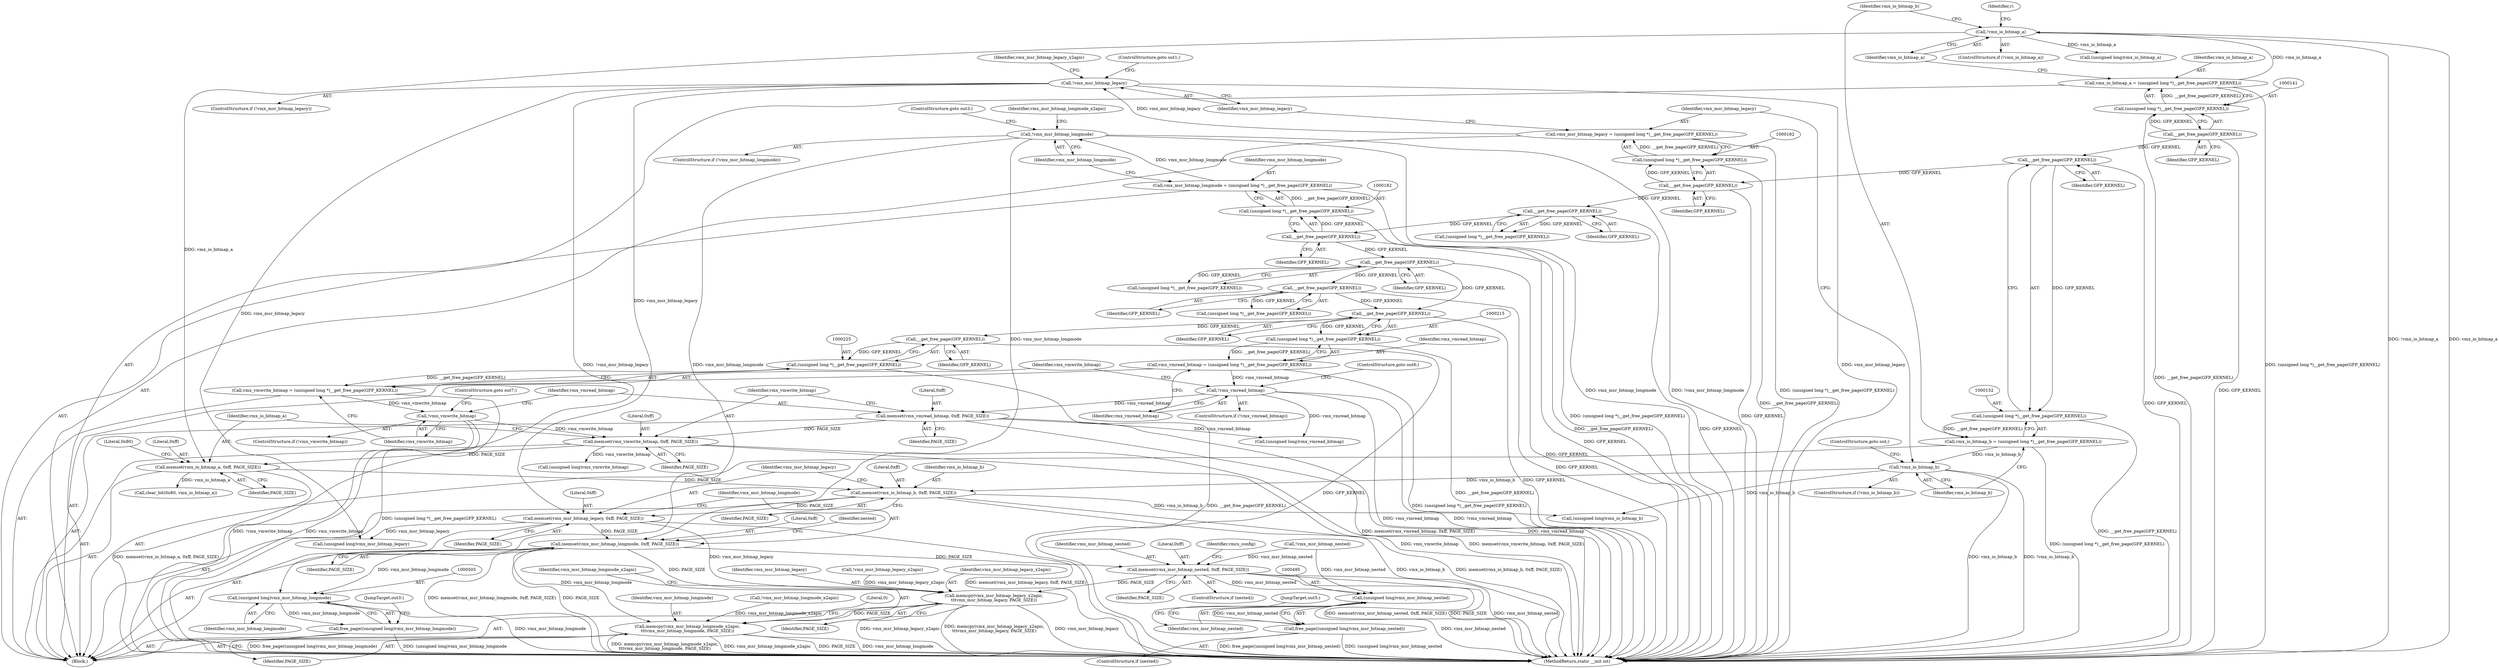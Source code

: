 digraph "0_linux_3ce424e45411cf5a13105e0386b6ecf6eeb4f66f@API" {
"1000255" [label="(Call,memset(vmx_msr_bitmap_longmode, 0xff, PAGE_SIZE))"];
"1000186" [label="(Call,!vmx_msr_bitmap_longmode)"];
"1000179" [label="(Call,vmx_msr_bitmap_longmode = (unsigned long *)__get_free_page(GFP_KERNEL))"];
"1000181" [label="(Call,(unsigned long *)__get_free_page(GFP_KERNEL))"];
"1000183" [label="(Call,__get_free_page(GFP_KERNEL))"];
"1000173" [label="(Call,__get_free_page(GFP_KERNEL))"];
"1000163" [label="(Call,__get_free_page(GFP_KERNEL))"];
"1000153" [label="(Call,__get_free_page(GFP_KERNEL))"];
"1000142" [label="(Call,__get_free_page(GFP_KERNEL))"];
"1000251" [label="(Call,memset(vmx_msr_bitmap_legacy, 0xff, PAGE_SIZE))"];
"1000166" [label="(Call,!vmx_msr_bitmap_legacy)"];
"1000159" [label="(Call,vmx_msr_bitmap_legacy = (unsigned long *)__get_free_page(GFP_KERNEL))"];
"1000161" [label="(Call,(unsigned long *)__get_free_page(GFP_KERNEL))"];
"1000247" [label="(Call,memset(vmx_io_bitmap_b, 0xff, PAGE_SIZE))"];
"1000156" [label="(Call,!vmx_io_bitmap_b)"];
"1000149" [label="(Call,vmx_io_bitmap_b = (unsigned long *)__get_free_page(GFP_KERNEL))"];
"1000151" [label="(Call,(unsigned long *)__get_free_page(GFP_KERNEL))"];
"1000240" [label="(Call,memset(vmx_io_bitmap_a, 0xff, PAGE_SIZE))"];
"1000145" [label="(Call,!vmx_io_bitmap_a)"];
"1000138" [label="(Call,vmx_io_bitmap_a = (unsigned long *)__get_free_page(GFP_KERNEL))"];
"1000140" [label="(Call,(unsigned long *)__get_free_page(GFP_KERNEL))"];
"1000236" [label="(Call,memset(vmx_vmwrite_bitmap, 0xff, PAGE_SIZE))"];
"1000229" [label="(Call,!vmx_vmwrite_bitmap)"];
"1000222" [label="(Call,vmx_vmwrite_bitmap = (unsigned long *)__get_free_page(GFP_KERNEL))"];
"1000224" [label="(Call,(unsigned long *)__get_free_page(GFP_KERNEL))"];
"1000226" [label="(Call,__get_free_page(GFP_KERNEL))"];
"1000216" [label="(Call,__get_free_page(GFP_KERNEL))"];
"1000193" [label="(Call,__get_free_page(GFP_KERNEL))"];
"1000206" [label="(Call,__get_free_page(GFP_KERNEL))"];
"1000232" [label="(Call,memset(vmx_vmread_bitmap, 0xff, PAGE_SIZE))"];
"1000219" [label="(Call,!vmx_vmread_bitmap)"];
"1000212" [label="(Call,vmx_vmread_bitmap = (unsigned long *)__get_free_page(GFP_KERNEL))"];
"1000214" [label="(Call,(unsigned long *)__get_free_page(GFP_KERNEL))"];
"1000261" [label="(Call,memset(vmx_msr_bitmap_nested, 0xff, PAGE_SIZE))"];
"1000398" [label="(Call,memcpy(vmx_msr_bitmap_legacy_x2apic,\n\t\t\tvmx_msr_bitmap_legacy, PAGE_SIZE))"];
"1000402" [label="(Call,memcpy(vmx_msr_bitmap_longmode_x2apic,\n\t\t\tvmx_msr_bitmap_longmode, PAGE_SIZE))"];
"1000494" [label="(Call,(unsigned long)vmx_msr_bitmap_nested)"];
"1000493" [label="(Call,free_page((unsigned long)vmx_msr_bitmap_nested))"];
"1000504" [label="(Call,(unsigned long)vmx_msr_bitmap_longmode)"];
"1000503" [label="(Call,free_page((unsigned long)vmx_msr_bitmap_longmode))"];
"1000222" [label="(Call,vmx_vmwrite_bitmap = (unsigned long *)__get_free_page(GFP_KERNEL))"];
"1000188" [label="(ControlStructure,goto out3;)"];
"1000240" [label="(Call,memset(vmx_io_bitmap_a, 0xff, PAGE_SIZE))"];
"1000183" [label="(Call,__get_free_page(GFP_KERNEL))"];
"1000262" [label="(Identifier,vmx_msr_bitmap_nested)"];
"1000219" [label="(Call,!vmx_vmread_bitmap)"];
"1000519" [label="(Call,(unsigned long)vmx_io_bitmap_b)"];
"1000186" [label="(Call,!vmx_msr_bitmap_longmode)"];
"1000194" [label="(Identifier,GFP_KERNEL)"];
"1000235" [label="(Identifier,PAGE_SIZE)"];
"1000257" [label="(Literal,0xff)"];
"1000231" [label="(ControlStructure,goto out7;)"];
"1000506" [label="(Identifier,vmx_msr_bitmap_longmode)"];
"1000166" [label="(Call,!vmx_msr_bitmap_legacy)"];
"1000529" [label="(MethodReturn,static __init int)"];
"1000140" [label="(Call,(unsigned long *)__get_free_page(GFP_KERNEL))"];
"1000227" [label="(Identifier,GFP_KERNEL)"];
"1000256" [label="(Identifier,vmx_msr_bitmap_longmode)"];
"1000143" [label="(Identifier,GFP_KERNEL)"];
"1000230" [label="(Identifier,vmx_vmwrite_bitmap)"];
"1000407" [label="(Literal,0)"];
"1000250" [label="(Identifier,PAGE_SIZE)"];
"1000232" [label="(Call,memset(vmx_vmread_bitmap, 0xff, PAGE_SIZE))"];
"1000514" [label="(Call,(unsigned long)vmx_msr_bitmap_legacy)"];
"1000258" [label="(Identifier,PAGE_SIZE)"];
"1000180" [label="(Identifier,vmx_msr_bitmap_longmode)"];
"1000263" [label="(Literal,0xff)"];
"1000241" [label="(Identifier,vmx_io_bitmap_a)"];
"1000239" [label="(Identifier,PAGE_SIZE)"];
"1000269" [label="(Identifier,vmcs_config)"];
"1000151" [label="(Call,(unsigned long *)__get_free_page(GFP_KERNEL))"];
"1000255" [label="(Call,memset(vmx_msr_bitmap_longmode, 0xff, PAGE_SIZE))"];
"1000404" [label="(Identifier,vmx_msr_bitmap_longmode)"];
"1000493" [label="(Call,free_page((unsigned long)vmx_msr_bitmap_nested))"];
"1000181" [label="(Call,(unsigned long *)__get_free_page(GFP_KERNEL))"];
"1000223" [label="(Identifier,vmx_vmwrite_bitmap)"];
"1000185" [label="(ControlStructure,if (!vmx_msr_bitmap_longmode))"];
"1000249" [label="(Literal,0xff)"];
"1000111" [label="(Block,)"];
"1000217" [label="(Identifier,GFP_KERNEL)"];
"1000204" [label="(Call,(unsigned long *)__get_free_page(GFP_KERNEL))"];
"1000497" [label="(JumpTarget,out5:)"];
"1000165" [label="(ControlStructure,if (!vmx_msr_bitmap_legacy))"];
"1000504" [label="(Call,(unsigned long)vmx_msr_bitmap_longmode)"];
"1000171" [label="(Call,(unsigned long *)__get_free_page(GFP_KERNEL))"];
"1000164" [label="(Identifier,GFP_KERNEL)"];
"1000163" [label="(Call,__get_free_page(GFP_KERNEL))"];
"1000243" [label="(Identifier,PAGE_SIZE)"];
"1000216" [label="(Call,__get_free_page(GFP_KERNEL))"];
"1000242" [label="(Literal,0xff)"];
"1000149" [label="(Call,vmx_io_bitmap_b = (unsigned long *)__get_free_page(GFP_KERNEL))"];
"1000399" [label="(Identifier,vmx_msr_bitmap_legacy_x2apic)"];
"1000244" [label="(Call,clear_bit(0x80, vmx_io_bitmap_a))"];
"1000233" [label="(Identifier,vmx_vmread_bitmap)"];
"1000168" [label="(ControlStructure,goto out1;)"];
"1000402" [label="(Call,memcpy(vmx_msr_bitmap_longmode_x2apic,\n\t\t\tvmx_msr_bitmap_longmode, PAGE_SIZE))"];
"1000238" [label="(Literal,0xff)"];
"1000401" [label="(Identifier,PAGE_SIZE)"];
"1000487" [label="(Call,(unsigned long)vmx_vmread_bitmap)"];
"1000398" [label="(Call,memcpy(vmx_msr_bitmap_legacy_x2apic,\n\t\t\tvmx_msr_bitmap_legacy, PAGE_SIZE))"];
"1000190" [label="(Identifier,vmx_msr_bitmap_longmode_x2apic)"];
"1000254" [label="(Identifier,PAGE_SIZE)"];
"1000170" [label="(Identifier,vmx_msr_bitmap_legacy_x2apic)"];
"1000248" [label="(Identifier,vmx_io_bitmap_b)"];
"1000400" [label="(Identifier,vmx_msr_bitmap_legacy)"];
"1000174" [label="(Identifier,GFP_KERNEL)"];
"1000158" [label="(ControlStructure,goto out;)"];
"1000144" [label="(ControlStructure,if (!vmx_io_bitmap_a))"];
"1000482" [label="(Call,(unsigned long)vmx_vmwrite_bitmap)"];
"1000193" [label="(Call,__get_free_page(GFP_KERNEL))"];
"1000138" [label="(Call,vmx_io_bitmap_a = (unsigned long *)__get_free_page(GFP_KERNEL))"];
"1000142" [label="(Call,__get_free_page(GFP_KERNEL))"];
"1000261" [label="(Call,memset(vmx_msr_bitmap_nested, 0xff, PAGE_SIZE))"];
"1000251" [label="(Call,memset(vmx_msr_bitmap_legacy, 0xff, PAGE_SIZE))"];
"1000226" [label="(Call,__get_free_page(GFP_KERNEL))"];
"1000496" [label="(Identifier,vmx_msr_bitmap_nested)"];
"1000206" [label="(Call,__get_free_page(GFP_KERNEL))"];
"1000176" [label="(Call,!vmx_msr_bitmap_legacy_x2apic)"];
"1000236" [label="(Call,memset(vmx_vmwrite_bitmap, 0xff, PAGE_SIZE))"];
"1000264" [label="(Identifier,PAGE_SIZE)"];
"1000161" [label="(Call,(unsigned long *)__get_free_page(GFP_KERNEL))"];
"1000507" [label="(JumpTarget,out3:)"];
"1000150" [label="(Identifier,vmx_io_bitmap_b)"];
"1000139" [label="(Identifier,vmx_io_bitmap_a)"];
"1000253" [label="(Literal,0xff)"];
"1000167" [label="(Identifier,vmx_msr_bitmap_legacy)"];
"1000145" [label="(Call,!vmx_io_bitmap_a)"];
"1000220" [label="(Identifier,vmx_vmread_bitmap)"];
"1000245" [label="(Literal,0x80)"];
"1000153" [label="(Call,__get_free_page(GFP_KERNEL))"];
"1000209" [label="(Call,!vmx_msr_bitmap_nested)"];
"1000157" [label="(Identifier,vmx_io_bitmap_b)"];
"1000491" [label="(ControlStructure,if (nested))"];
"1000234" [label="(Literal,0xff)"];
"1000155" [label="(ControlStructure,if (!vmx_io_bitmap_b))"];
"1000252" [label="(Identifier,vmx_msr_bitmap_legacy)"];
"1000187" [label="(Identifier,vmx_msr_bitmap_longmode)"];
"1000148" [label="(Identifier,r)"];
"1000212" [label="(Call,vmx_vmread_bitmap = (unsigned long *)__get_free_page(GFP_KERNEL))"];
"1000159" [label="(Call,vmx_msr_bitmap_legacy = (unsigned long *)__get_free_page(GFP_KERNEL))"];
"1000184" [label="(Identifier,GFP_KERNEL)"];
"1000524" [label="(Call,(unsigned long)vmx_io_bitmap_a)"];
"1000218" [label="(ControlStructure,if (!vmx_vmread_bitmap))"];
"1000207" [label="(Identifier,GFP_KERNEL)"];
"1000214" [label="(Call,(unsigned long *)__get_free_page(GFP_KERNEL))"];
"1000221" [label="(ControlStructure,goto out6;)"];
"1000403" [label="(Identifier,vmx_msr_bitmap_longmode_x2apic)"];
"1000229" [label="(Call,!vmx_vmwrite_bitmap)"];
"1000237" [label="(Identifier,vmx_vmwrite_bitmap)"];
"1000228" [label="(ControlStructure,if (!vmx_vmwrite_bitmap))"];
"1000196" [label="(Call,!vmx_msr_bitmap_longmode_x2apic)"];
"1000503" [label="(Call,free_page((unsigned long)vmx_msr_bitmap_longmode))"];
"1000405" [label="(Identifier,PAGE_SIZE)"];
"1000247" [label="(Call,memset(vmx_io_bitmap_b, 0xff, PAGE_SIZE))"];
"1000173" [label="(Call,__get_free_page(GFP_KERNEL))"];
"1000259" [label="(ControlStructure,if (nested))"];
"1000156" [label="(Call,!vmx_io_bitmap_b)"];
"1000224" [label="(Call,(unsigned long *)__get_free_page(GFP_KERNEL))"];
"1000191" [label="(Call,(unsigned long *)__get_free_page(GFP_KERNEL))"];
"1000179" [label="(Call,vmx_msr_bitmap_longmode = (unsigned long *)__get_free_page(GFP_KERNEL))"];
"1000494" [label="(Call,(unsigned long)vmx_msr_bitmap_nested)"];
"1000160" [label="(Identifier,vmx_msr_bitmap_legacy)"];
"1000146" [label="(Identifier,vmx_io_bitmap_a)"];
"1000260" [label="(Identifier,nested)"];
"1000213" [label="(Identifier,vmx_vmread_bitmap)"];
"1000154" [label="(Identifier,GFP_KERNEL)"];
"1000255" -> "1000111"  [label="AST: "];
"1000255" -> "1000258"  [label="CFG: "];
"1000256" -> "1000255"  [label="AST: "];
"1000257" -> "1000255"  [label="AST: "];
"1000258" -> "1000255"  [label="AST: "];
"1000260" -> "1000255"  [label="CFG: "];
"1000255" -> "1000529"  [label="DDG: memset(vmx_msr_bitmap_longmode, 0xff, PAGE_SIZE)"];
"1000255" -> "1000529"  [label="DDG: PAGE_SIZE"];
"1000186" -> "1000255"  [label="DDG: vmx_msr_bitmap_longmode"];
"1000251" -> "1000255"  [label="DDG: PAGE_SIZE"];
"1000255" -> "1000261"  [label="DDG: PAGE_SIZE"];
"1000255" -> "1000398"  [label="DDG: PAGE_SIZE"];
"1000255" -> "1000402"  [label="DDG: vmx_msr_bitmap_longmode"];
"1000255" -> "1000504"  [label="DDG: vmx_msr_bitmap_longmode"];
"1000186" -> "1000185"  [label="AST: "];
"1000186" -> "1000187"  [label="CFG: "];
"1000187" -> "1000186"  [label="AST: "];
"1000188" -> "1000186"  [label="CFG: "];
"1000190" -> "1000186"  [label="CFG: "];
"1000186" -> "1000529"  [label="DDG: !vmx_msr_bitmap_longmode"];
"1000186" -> "1000529"  [label="DDG: vmx_msr_bitmap_longmode"];
"1000179" -> "1000186"  [label="DDG: vmx_msr_bitmap_longmode"];
"1000186" -> "1000504"  [label="DDG: vmx_msr_bitmap_longmode"];
"1000179" -> "1000111"  [label="AST: "];
"1000179" -> "1000181"  [label="CFG: "];
"1000180" -> "1000179"  [label="AST: "];
"1000181" -> "1000179"  [label="AST: "];
"1000187" -> "1000179"  [label="CFG: "];
"1000179" -> "1000529"  [label="DDG: (unsigned long *)__get_free_page(GFP_KERNEL)"];
"1000181" -> "1000179"  [label="DDG: __get_free_page(GFP_KERNEL)"];
"1000181" -> "1000183"  [label="CFG: "];
"1000182" -> "1000181"  [label="AST: "];
"1000183" -> "1000181"  [label="AST: "];
"1000181" -> "1000529"  [label="DDG: __get_free_page(GFP_KERNEL)"];
"1000183" -> "1000181"  [label="DDG: GFP_KERNEL"];
"1000183" -> "1000184"  [label="CFG: "];
"1000184" -> "1000183"  [label="AST: "];
"1000183" -> "1000529"  [label="DDG: GFP_KERNEL"];
"1000173" -> "1000183"  [label="DDG: GFP_KERNEL"];
"1000183" -> "1000193"  [label="DDG: GFP_KERNEL"];
"1000173" -> "1000171"  [label="AST: "];
"1000173" -> "1000174"  [label="CFG: "];
"1000174" -> "1000173"  [label="AST: "];
"1000171" -> "1000173"  [label="CFG: "];
"1000173" -> "1000529"  [label="DDG: GFP_KERNEL"];
"1000173" -> "1000171"  [label="DDG: GFP_KERNEL"];
"1000163" -> "1000173"  [label="DDG: GFP_KERNEL"];
"1000163" -> "1000161"  [label="AST: "];
"1000163" -> "1000164"  [label="CFG: "];
"1000164" -> "1000163"  [label="AST: "];
"1000161" -> "1000163"  [label="CFG: "];
"1000163" -> "1000529"  [label="DDG: GFP_KERNEL"];
"1000163" -> "1000161"  [label="DDG: GFP_KERNEL"];
"1000153" -> "1000163"  [label="DDG: GFP_KERNEL"];
"1000153" -> "1000151"  [label="AST: "];
"1000153" -> "1000154"  [label="CFG: "];
"1000154" -> "1000153"  [label="AST: "];
"1000151" -> "1000153"  [label="CFG: "];
"1000153" -> "1000529"  [label="DDG: GFP_KERNEL"];
"1000153" -> "1000151"  [label="DDG: GFP_KERNEL"];
"1000142" -> "1000153"  [label="DDG: GFP_KERNEL"];
"1000142" -> "1000140"  [label="AST: "];
"1000142" -> "1000143"  [label="CFG: "];
"1000143" -> "1000142"  [label="AST: "];
"1000140" -> "1000142"  [label="CFG: "];
"1000142" -> "1000529"  [label="DDG: GFP_KERNEL"];
"1000142" -> "1000140"  [label="DDG: GFP_KERNEL"];
"1000251" -> "1000111"  [label="AST: "];
"1000251" -> "1000254"  [label="CFG: "];
"1000252" -> "1000251"  [label="AST: "];
"1000253" -> "1000251"  [label="AST: "];
"1000254" -> "1000251"  [label="AST: "];
"1000256" -> "1000251"  [label="CFG: "];
"1000251" -> "1000529"  [label="DDG: memset(vmx_msr_bitmap_legacy, 0xff, PAGE_SIZE)"];
"1000166" -> "1000251"  [label="DDG: vmx_msr_bitmap_legacy"];
"1000247" -> "1000251"  [label="DDG: PAGE_SIZE"];
"1000251" -> "1000398"  [label="DDG: vmx_msr_bitmap_legacy"];
"1000251" -> "1000514"  [label="DDG: vmx_msr_bitmap_legacy"];
"1000166" -> "1000165"  [label="AST: "];
"1000166" -> "1000167"  [label="CFG: "];
"1000167" -> "1000166"  [label="AST: "];
"1000168" -> "1000166"  [label="CFG: "];
"1000170" -> "1000166"  [label="CFG: "];
"1000166" -> "1000529"  [label="DDG: !vmx_msr_bitmap_legacy"];
"1000166" -> "1000529"  [label="DDG: vmx_msr_bitmap_legacy"];
"1000159" -> "1000166"  [label="DDG: vmx_msr_bitmap_legacy"];
"1000166" -> "1000514"  [label="DDG: vmx_msr_bitmap_legacy"];
"1000159" -> "1000111"  [label="AST: "];
"1000159" -> "1000161"  [label="CFG: "];
"1000160" -> "1000159"  [label="AST: "];
"1000161" -> "1000159"  [label="AST: "];
"1000167" -> "1000159"  [label="CFG: "];
"1000159" -> "1000529"  [label="DDG: (unsigned long *)__get_free_page(GFP_KERNEL)"];
"1000161" -> "1000159"  [label="DDG: __get_free_page(GFP_KERNEL)"];
"1000162" -> "1000161"  [label="AST: "];
"1000161" -> "1000529"  [label="DDG: __get_free_page(GFP_KERNEL)"];
"1000247" -> "1000111"  [label="AST: "];
"1000247" -> "1000250"  [label="CFG: "];
"1000248" -> "1000247"  [label="AST: "];
"1000249" -> "1000247"  [label="AST: "];
"1000250" -> "1000247"  [label="AST: "];
"1000252" -> "1000247"  [label="CFG: "];
"1000247" -> "1000529"  [label="DDG: vmx_io_bitmap_b"];
"1000247" -> "1000529"  [label="DDG: memset(vmx_io_bitmap_b, 0xff, PAGE_SIZE)"];
"1000156" -> "1000247"  [label="DDG: vmx_io_bitmap_b"];
"1000240" -> "1000247"  [label="DDG: PAGE_SIZE"];
"1000247" -> "1000519"  [label="DDG: vmx_io_bitmap_b"];
"1000156" -> "1000155"  [label="AST: "];
"1000156" -> "1000157"  [label="CFG: "];
"1000157" -> "1000156"  [label="AST: "];
"1000158" -> "1000156"  [label="CFG: "];
"1000160" -> "1000156"  [label="CFG: "];
"1000156" -> "1000529"  [label="DDG: vmx_io_bitmap_b"];
"1000156" -> "1000529"  [label="DDG: !vmx_io_bitmap_b"];
"1000149" -> "1000156"  [label="DDG: vmx_io_bitmap_b"];
"1000156" -> "1000519"  [label="DDG: vmx_io_bitmap_b"];
"1000149" -> "1000111"  [label="AST: "];
"1000149" -> "1000151"  [label="CFG: "];
"1000150" -> "1000149"  [label="AST: "];
"1000151" -> "1000149"  [label="AST: "];
"1000157" -> "1000149"  [label="CFG: "];
"1000149" -> "1000529"  [label="DDG: (unsigned long *)__get_free_page(GFP_KERNEL)"];
"1000151" -> "1000149"  [label="DDG: __get_free_page(GFP_KERNEL)"];
"1000152" -> "1000151"  [label="AST: "];
"1000151" -> "1000529"  [label="DDG: __get_free_page(GFP_KERNEL)"];
"1000240" -> "1000111"  [label="AST: "];
"1000240" -> "1000243"  [label="CFG: "];
"1000241" -> "1000240"  [label="AST: "];
"1000242" -> "1000240"  [label="AST: "];
"1000243" -> "1000240"  [label="AST: "];
"1000245" -> "1000240"  [label="CFG: "];
"1000240" -> "1000529"  [label="DDG: memset(vmx_io_bitmap_a, 0xff, PAGE_SIZE)"];
"1000145" -> "1000240"  [label="DDG: vmx_io_bitmap_a"];
"1000236" -> "1000240"  [label="DDG: PAGE_SIZE"];
"1000240" -> "1000244"  [label="DDG: vmx_io_bitmap_a"];
"1000145" -> "1000144"  [label="AST: "];
"1000145" -> "1000146"  [label="CFG: "];
"1000146" -> "1000145"  [label="AST: "];
"1000148" -> "1000145"  [label="CFG: "];
"1000150" -> "1000145"  [label="CFG: "];
"1000145" -> "1000529"  [label="DDG: !vmx_io_bitmap_a"];
"1000145" -> "1000529"  [label="DDG: vmx_io_bitmap_a"];
"1000138" -> "1000145"  [label="DDG: vmx_io_bitmap_a"];
"1000145" -> "1000524"  [label="DDG: vmx_io_bitmap_a"];
"1000138" -> "1000111"  [label="AST: "];
"1000138" -> "1000140"  [label="CFG: "];
"1000139" -> "1000138"  [label="AST: "];
"1000140" -> "1000138"  [label="AST: "];
"1000146" -> "1000138"  [label="CFG: "];
"1000138" -> "1000529"  [label="DDG: (unsigned long *)__get_free_page(GFP_KERNEL)"];
"1000140" -> "1000138"  [label="DDG: __get_free_page(GFP_KERNEL)"];
"1000141" -> "1000140"  [label="AST: "];
"1000140" -> "1000529"  [label="DDG: __get_free_page(GFP_KERNEL)"];
"1000236" -> "1000111"  [label="AST: "];
"1000236" -> "1000239"  [label="CFG: "];
"1000237" -> "1000236"  [label="AST: "];
"1000238" -> "1000236"  [label="AST: "];
"1000239" -> "1000236"  [label="AST: "];
"1000241" -> "1000236"  [label="CFG: "];
"1000236" -> "1000529"  [label="DDG: vmx_vmwrite_bitmap"];
"1000236" -> "1000529"  [label="DDG: memset(vmx_vmwrite_bitmap, 0xff, PAGE_SIZE)"];
"1000229" -> "1000236"  [label="DDG: vmx_vmwrite_bitmap"];
"1000232" -> "1000236"  [label="DDG: PAGE_SIZE"];
"1000236" -> "1000482"  [label="DDG: vmx_vmwrite_bitmap"];
"1000229" -> "1000228"  [label="AST: "];
"1000229" -> "1000230"  [label="CFG: "];
"1000230" -> "1000229"  [label="AST: "];
"1000231" -> "1000229"  [label="CFG: "];
"1000233" -> "1000229"  [label="CFG: "];
"1000229" -> "1000529"  [label="DDG: !vmx_vmwrite_bitmap"];
"1000229" -> "1000529"  [label="DDG: vmx_vmwrite_bitmap"];
"1000222" -> "1000229"  [label="DDG: vmx_vmwrite_bitmap"];
"1000222" -> "1000111"  [label="AST: "];
"1000222" -> "1000224"  [label="CFG: "];
"1000223" -> "1000222"  [label="AST: "];
"1000224" -> "1000222"  [label="AST: "];
"1000230" -> "1000222"  [label="CFG: "];
"1000222" -> "1000529"  [label="DDG: (unsigned long *)__get_free_page(GFP_KERNEL)"];
"1000224" -> "1000222"  [label="DDG: __get_free_page(GFP_KERNEL)"];
"1000224" -> "1000226"  [label="CFG: "];
"1000225" -> "1000224"  [label="AST: "];
"1000226" -> "1000224"  [label="AST: "];
"1000224" -> "1000529"  [label="DDG: __get_free_page(GFP_KERNEL)"];
"1000226" -> "1000224"  [label="DDG: GFP_KERNEL"];
"1000226" -> "1000227"  [label="CFG: "];
"1000227" -> "1000226"  [label="AST: "];
"1000226" -> "1000529"  [label="DDG: GFP_KERNEL"];
"1000216" -> "1000226"  [label="DDG: GFP_KERNEL"];
"1000216" -> "1000214"  [label="AST: "];
"1000216" -> "1000217"  [label="CFG: "];
"1000217" -> "1000216"  [label="AST: "];
"1000214" -> "1000216"  [label="CFG: "];
"1000216" -> "1000529"  [label="DDG: GFP_KERNEL"];
"1000216" -> "1000214"  [label="DDG: GFP_KERNEL"];
"1000193" -> "1000216"  [label="DDG: GFP_KERNEL"];
"1000206" -> "1000216"  [label="DDG: GFP_KERNEL"];
"1000193" -> "1000191"  [label="AST: "];
"1000193" -> "1000194"  [label="CFG: "];
"1000194" -> "1000193"  [label="AST: "];
"1000191" -> "1000193"  [label="CFG: "];
"1000193" -> "1000529"  [label="DDG: GFP_KERNEL"];
"1000193" -> "1000191"  [label="DDG: GFP_KERNEL"];
"1000193" -> "1000206"  [label="DDG: GFP_KERNEL"];
"1000206" -> "1000204"  [label="AST: "];
"1000206" -> "1000207"  [label="CFG: "];
"1000207" -> "1000206"  [label="AST: "];
"1000204" -> "1000206"  [label="CFG: "];
"1000206" -> "1000529"  [label="DDG: GFP_KERNEL"];
"1000206" -> "1000204"  [label="DDG: GFP_KERNEL"];
"1000232" -> "1000111"  [label="AST: "];
"1000232" -> "1000235"  [label="CFG: "];
"1000233" -> "1000232"  [label="AST: "];
"1000234" -> "1000232"  [label="AST: "];
"1000235" -> "1000232"  [label="AST: "];
"1000237" -> "1000232"  [label="CFG: "];
"1000232" -> "1000529"  [label="DDG: vmx_vmread_bitmap"];
"1000232" -> "1000529"  [label="DDG: memset(vmx_vmread_bitmap, 0xff, PAGE_SIZE)"];
"1000219" -> "1000232"  [label="DDG: vmx_vmread_bitmap"];
"1000232" -> "1000487"  [label="DDG: vmx_vmread_bitmap"];
"1000219" -> "1000218"  [label="AST: "];
"1000219" -> "1000220"  [label="CFG: "];
"1000220" -> "1000219"  [label="AST: "];
"1000221" -> "1000219"  [label="CFG: "];
"1000223" -> "1000219"  [label="CFG: "];
"1000219" -> "1000529"  [label="DDG: !vmx_vmread_bitmap"];
"1000219" -> "1000529"  [label="DDG: vmx_vmread_bitmap"];
"1000212" -> "1000219"  [label="DDG: vmx_vmread_bitmap"];
"1000219" -> "1000487"  [label="DDG: vmx_vmread_bitmap"];
"1000212" -> "1000111"  [label="AST: "];
"1000212" -> "1000214"  [label="CFG: "];
"1000213" -> "1000212"  [label="AST: "];
"1000214" -> "1000212"  [label="AST: "];
"1000220" -> "1000212"  [label="CFG: "];
"1000212" -> "1000529"  [label="DDG: (unsigned long *)__get_free_page(GFP_KERNEL)"];
"1000214" -> "1000212"  [label="DDG: __get_free_page(GFP_KERNEL)"];
"1000215" -> "1000214"  [label="AST: "];
"1000214" -> "1000529"  [label="DDG: __get_free_page(GFP_KERNEL)"];
"1000261" -> "1000259"  [label="AST: "];
"1000261" -> "1000264"  [label="CFG: "];
"1000262" -> "1000261"  [label="AST: "];
"1000263" -> "1000261"  [label="AST: "];
"1000264" -> "1000261"  [label="AST: "];
"1000269" -> "1000261"  [label="CFG: "];
"1000261" -> "1000529"  [label="DDG: PAGE_SIZE"];
"1000261" -> "1000529"  [label="DDG: vmx_msr_bitmap_nested"];
"1000261" -> "1000529"  [label="DDG: memset(vmx_msr_bitmap_nested, 0xff, PAGE_SIZE)"];
"1000209" -> "1000261"  [label="DDG: vmx_msr_bitmap_nested"];
"1000261" -> "1000398"  [label="DDG: PAGE_SIZE"];
"1000261" -> "1000494"  [label="DDG: vmx_msr_bitmap_nested"];
"1000398" -> "1000111"  [label="AST: "];
"1000398" -> "1000401"  [label="CFG: "];
"1000399" -> "1000398"  [label="AST: "];
"1000400" -> "1000398"  [label="AST: "];
"1000401" -> "1000398"  [label="AST: "];
"1000403" -> "1000398"  [label="CFG: "];
"1000398" -> "1000529"  [label="DDG: memcpy(vmx_msr_bitmap_legacy_x2apic,\n\t\t\tvmx_msr_bitmap_legacy, PAGE_SIZE)"];
"1000398" -> "1000529"  [label="DDG: vmx_msr_bitmap_legacy"];
"1000398" -> "1000529"  [label="DDG: vmx_msr_bitmap_legacy_x2apic"];
"1000176" -> "1000398"  [label="DDG: vmx_msr_bitmap_legacy_x2apic"];
"1000398" -> "1000402"  [label="DDG: PAGE_SIZE"];
"1000402" -> "1000111"  [label="AST: "];
"1000402" -> "1000405"  [label="CFG: "];
"1000403" -> "1000402"  [label="AST: "];
"1000404" -> "1000402"  [label="AST: "];
"1000405" -> "1000402"  [label="AST: "];
"1000407" -> "1000402"  [label="CFG: "];
"1000402" -> "1000529"  [label="DDG: PAGE_SIZE"];
"1000402" -> "1000529"  [label="DDG: vmx_msr_bitmap_longmode"];
"1000402" -> "1000529"  [label="DDG: memcpy(vmx_msr_bitmap_longmode_x2apic,\n\t\t\tvmx_msr_bitmap_longmode, PAGE_SIZE)"];
"1000402" -> "1000529"  [label="DDG: vmx_msr_bitmap_longmode_x2apic"];
"1000196" -> "1000402"  [label="DDG: vmx_msr_bitmap_longmode_x2apic"];
"1000494" -> "1000493"  [label="AST: "];
"1000494" -> "1000496"  [label="CFG: "];
"1000495" -> "1000494"  [label="AST: "];
"1000496" -> "1000494"  [label="AST: "];
"1000493" -> "1000494"  [label="CFG: "];
"1000494" -> "1000529"  [label="DDG: vmx_msr_bitmap_nested"];
"1000494" -> "1000493"  [label="DDG: vmx_msr_bitmap_nested"];
"1000209" -> "1000494"  [label="DDG: vmx_msr_bitmap_nested"];
"1000493" -> "1000491"  [label="AST: "];
"1000497" -> "1000493"  [label="CFG: "];
"1000493" -> "1000529"  [label="DDG: (unsigned long)vmx_msr_bitmap_nested"];
"1000493" -> "1000529"  [label="DDG: free_page((unsigned long)vmx_msr_bitmap_nested)"];
"1000504" -> "1000503"  [label="AST: "];
"1000504" -> "1000506"  [label="CFG: "];
"1000505" -> "1000504"  [label="AST: "];
"1000506" -> "1000504"  [label="AST: "];
"1000503" -> "1000504"  [label="CFG: "];
"1000504" -> "1000529"  [label="DDG: vmx_msr_bitmap_longmode"];
"1000504" -> "1000503"  [label="DDG: vmx_msr_bitmap_longmode"];
"1000503" -> "1000111"  [label="AST: "];
"1000507" -> "1000503"  [label="CFG: "];
"1000503" -> "1000529"  [label="DDG: free_page((unsigned long)vmx_msr_bitmap_longmode)"];
"1000503" -> "1000529"  [label="DDG: (unsigned long)vmx_msr_bitmap_longmode"];
}
